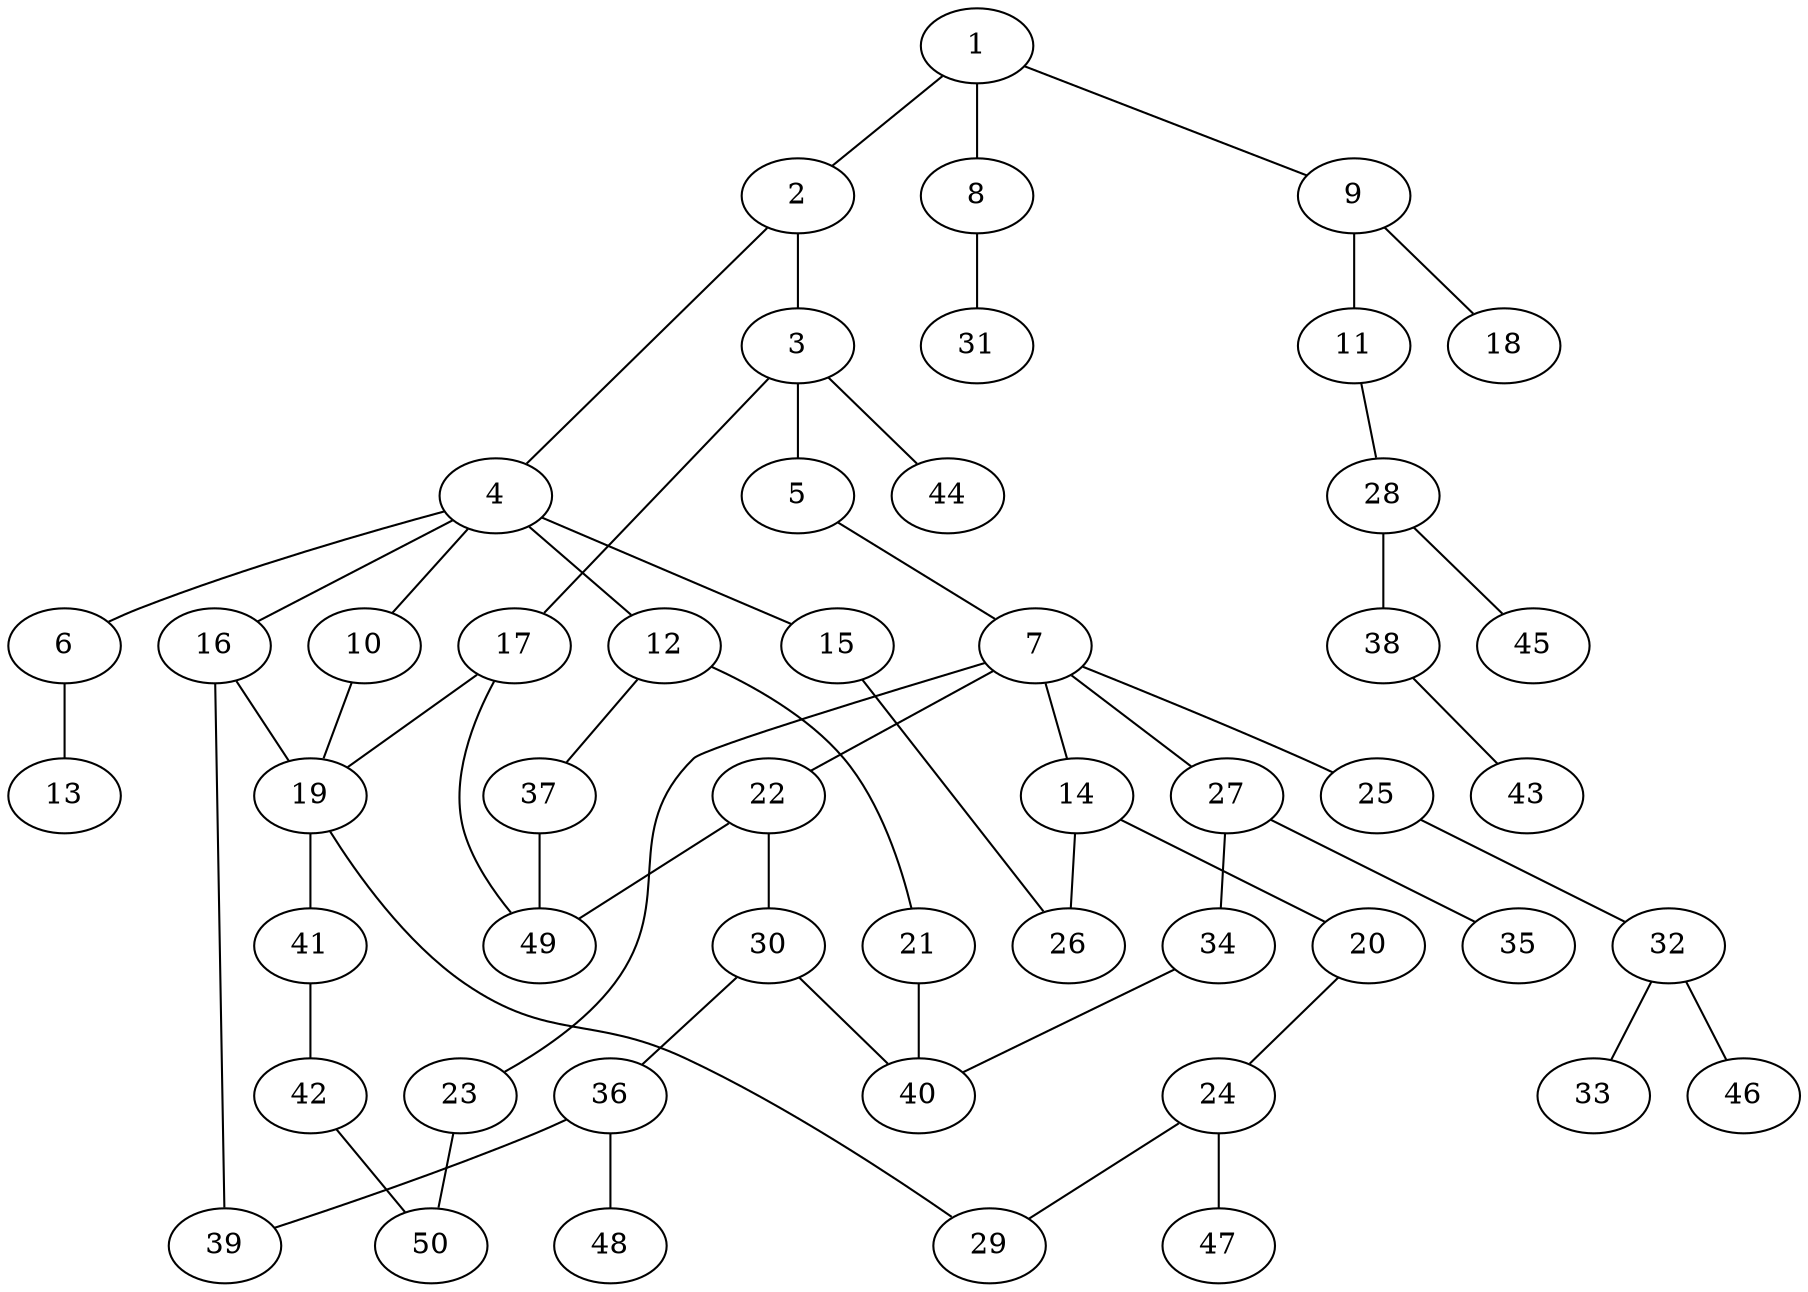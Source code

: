 graph graphname {1--2
1--8
1--9
2--3
2--4
3--5
3--17
3--44
4--6
4--10
4--12
4--15
4--16
5--7
6--13
7--14
7--22
7--23
7--25
7--27
8--31
9--11
9--18
10--19
11--28
12--21
12--37
14--20
14--26
15--26
16--19
16--39
17--19
17--49
19--29
19--41
20--24
21--40
22--30
22--49
23--50
24--29
24--47
25--32
27--34
27--35
28--38
28--45
30--36
30--40
32--33
32--46
34--40
36--39
36--48
37--49
38--43
41--42
42--50
}